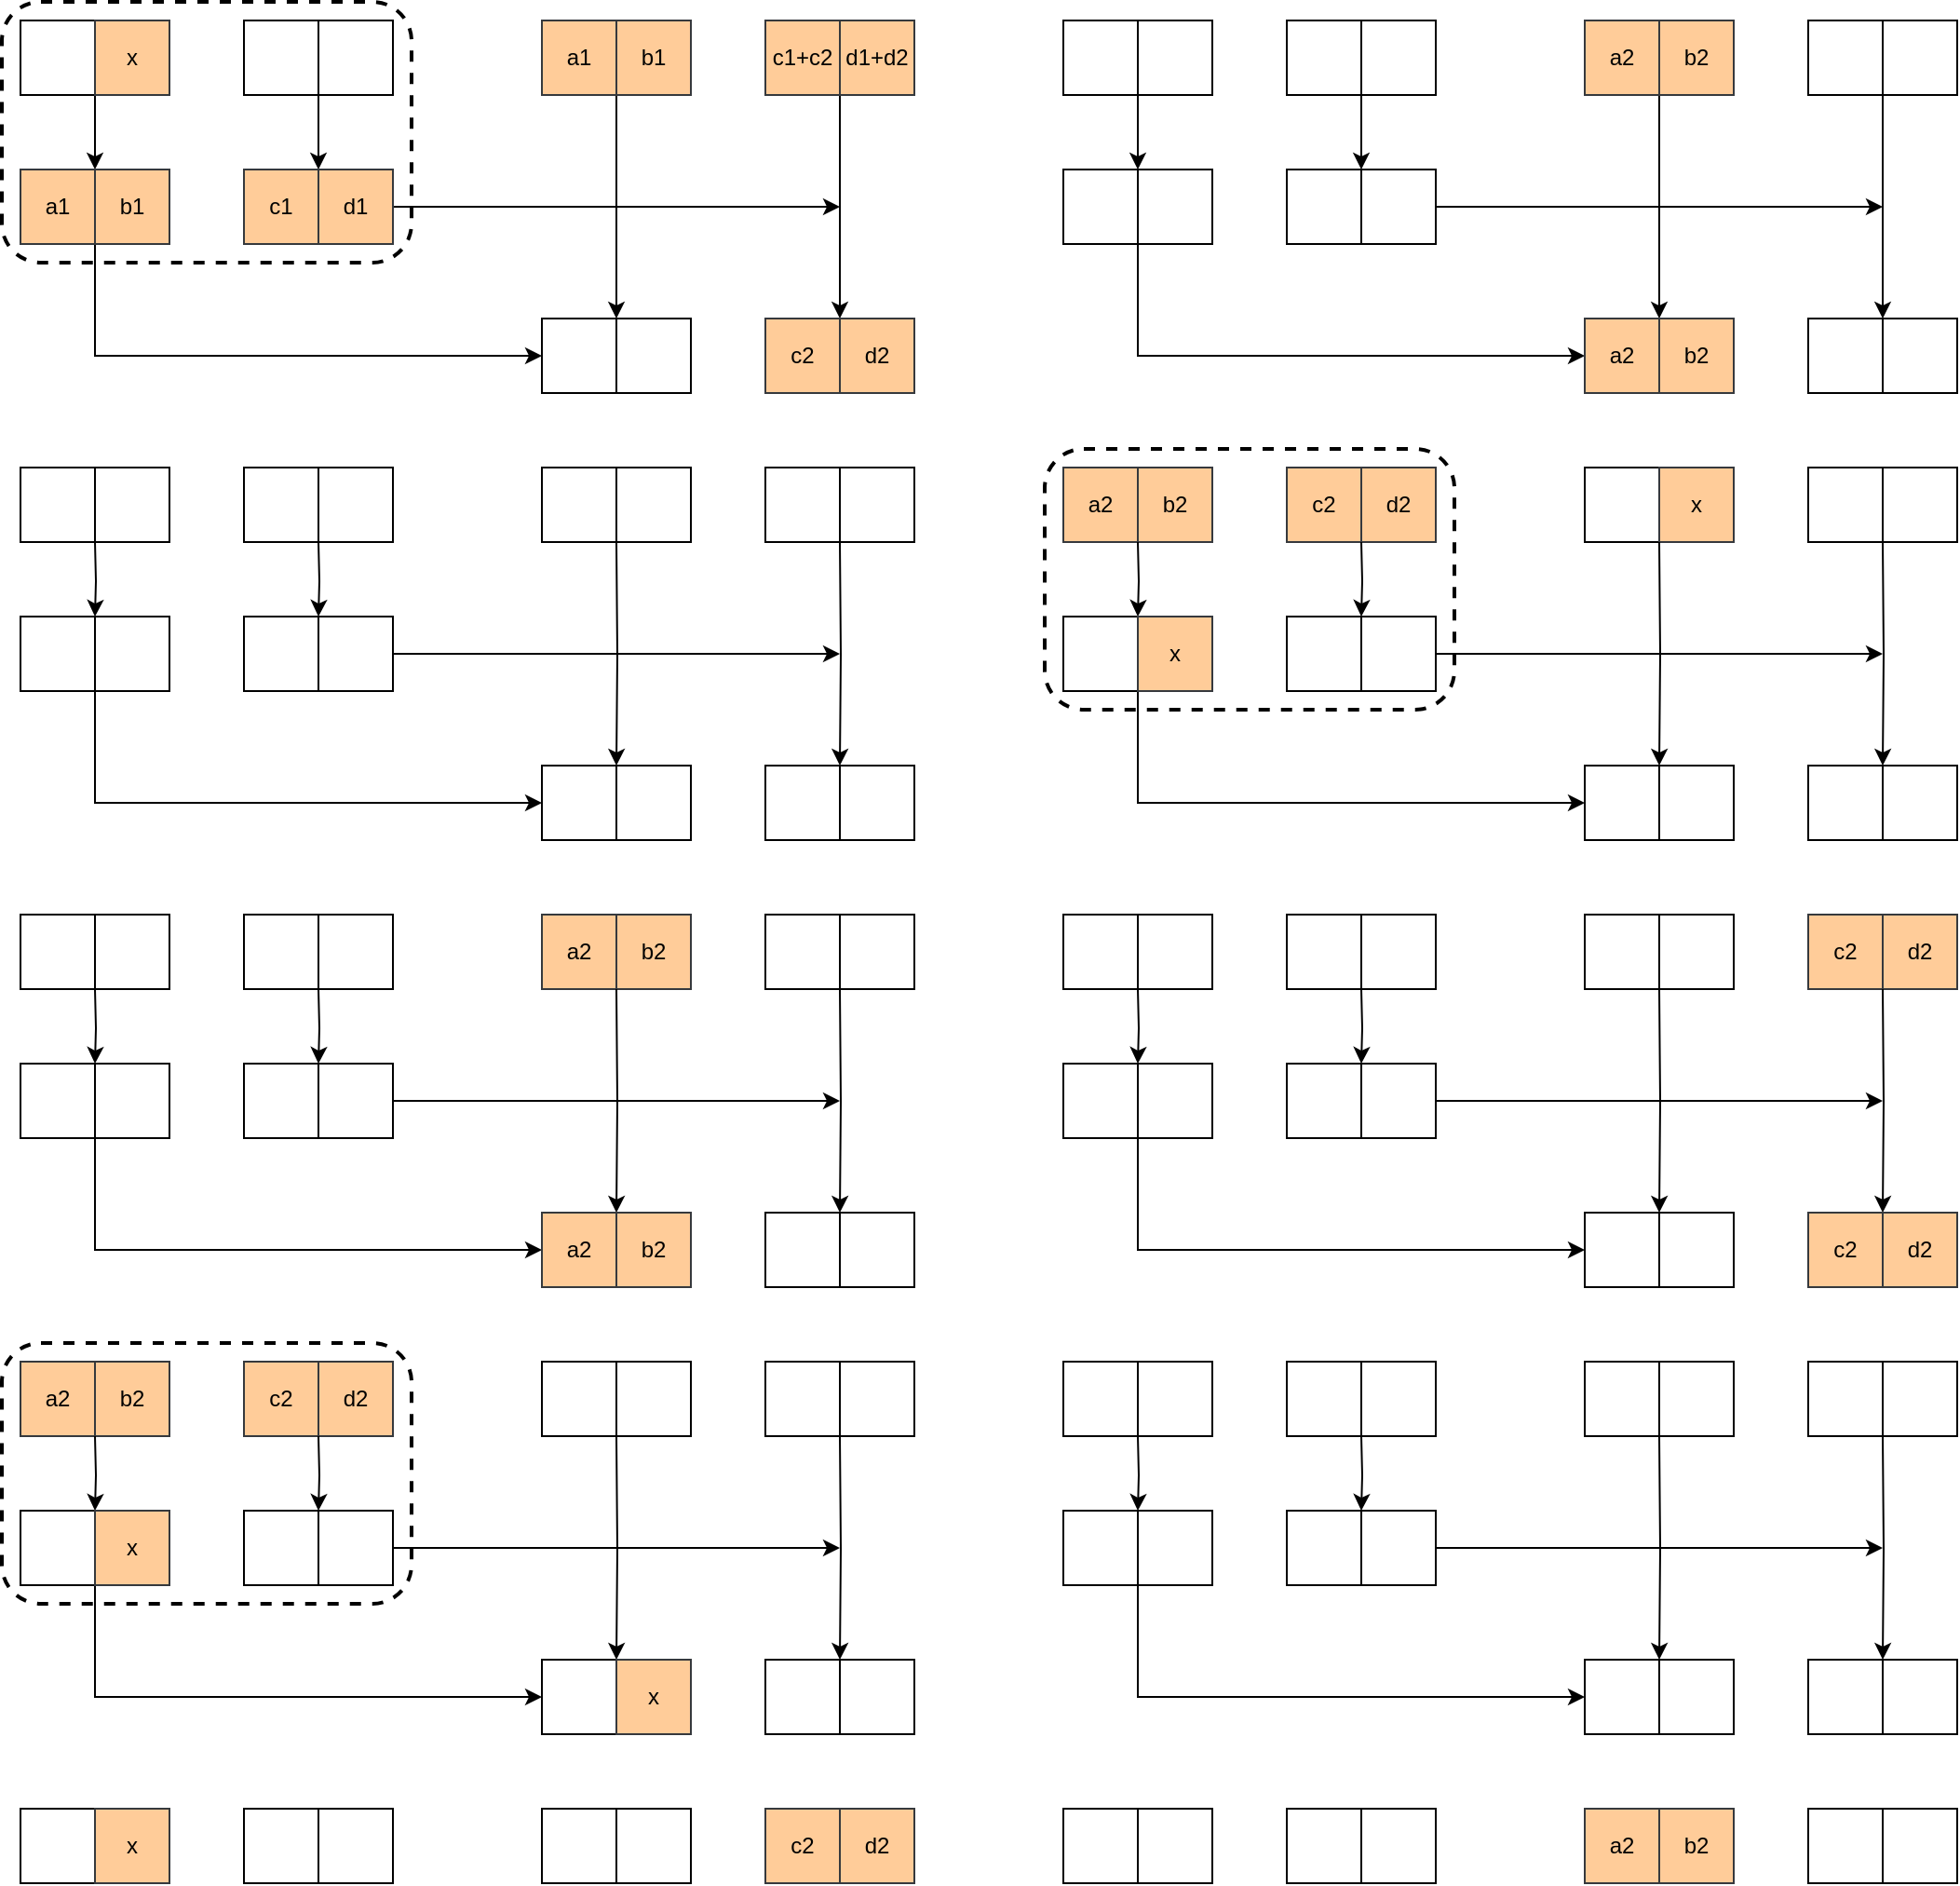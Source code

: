 <mxfile version="24.6.1" type="device">
  <diagram name="第 1 页" id="33T3oQKg2jp4dK40noAK">
    <mxGraphModel dx="1434" dy="836" grid="1" gridSize="10" guides="1" tooltips="1" connect="1" arrows="1" fold="1" page="1" pageScale="1" pageWidth="1169" pageHeight="1654" math="0" shadow="0">
      <root>
        <mxCell id="0" />
        <mxCell id="1" parent="0" />
        <mxCell id="g6_AhTPun-7F87K8Tb2L-1" value="" style="rounded=1;whiteSpace=wrap;html=1;fillColor=none;dashed=1;strokeWidth=2;" parent="1" vertex="1">
          <mxGeometry x="30" y="30" width="220" height="140" as="geometry" />
        </mxCell>
        <mxCell id="MjjTUTkJ0xS1mPN5Bs5z-238" value="" style="rounded=1;whiteSpace=wrap;html=1;fillColor=none;dashed=1;strokeWidth=2;" parent="1" vertex="1">
          <mxGeometry x="30" y="750" width="220" height="140" as="geometry" />
        </mxCell>
        <mxCell id="MjjTUTkJ0xS1mPN5Bs5z-240" value="" style="rounded=1;whiteSpace=wrap;html=1;fillColor=none;dashed=1;strokeWidth=2;" parent="1" vertex="1">
          <mxGeometry x="590" y="270" width="220" height="140" as="geometry" />
        </mxCell>
        <mxCell id="MjjTUTkJ0xS1mPN5Bs5z-1" value="" style="rounded=0;whiteSpace=wrap;html=1;" parent="1" vertex="1">
          <mxGeometry x="40" y="40" width="40" height="40" as="geometry" />
        </mxCell>
        <mxCell id="MjjTUTkJ0xS1mPN5Bs5z-26" style="edgeStyle=orthogonalEdgeStyle;rounded=0;orthogonalLoop=1;jettySize=auto;html=1;exitX=0;exitY=1;exitDx=0;exitDy=0;entryX=0;entryY=0;entryDx=0;entryDy=0;" parent="1" source="MjjTUTkJ0xS1mPN5Bs5z-2" target="MjjTUTkJ0xS1mPN5Bs5z-19" edge="1">
          <mxGeometry relative="1" as="geometry" />
        </mxCell>
        <mxCell id="MjjTUTkJ0xS1mPN5Bs5z-2" value="x" style="rounded=0;whiteSpace=wrap;html=1;fillColor=#ffcc99;strokeColor=#36393d;" parent="1" vertex="1">
          <mxGeometry x="80" y="40" width="40" height="40" as="geometry" />
        </mxCell>
        <mxCell id="MjjTUTkJ0xS1mPN5Bs5z-3" value="" style="rounded=0;whiteSpace=wrap;html=1;" parent="1" vertex="1">
          <mxGeometry x="160" y="40" width="40" height="40" as="geometry" />
        </mxCell>
        <mxCell id="MjjTUTkJ0xS1mPN5Bs5z-27" style="edgeStyle=orthogonalEdgeStyle;rounded=0;orthogonalLoop=1;jettySize=auto;html=1;exitX=0;exitY=1;exitDx=0;exitDy=0;entryX=0;entryY=0;entryDx=0;entryDy=0;" parent="1" source="MjjTUTkJ0xS1mPN5Bs5z-4" target="MjjTUTkJ0xS1mPN5Bs5z-21" edge="1">
          <mxGeometry relative="1" as="geometry" />
        </mxCell>
        <mxCell id="MjjTUTkJ0xS1mPN5Bs5z-4" value="" style="rounded=0;whiteSpace=wrap;html=1;" parent="1" vertex="1">
          <mxGeometry x="200" y="40" width="40" height="40" as="geometry" />
        </mxCell>
        <mxCell id="MjjTUTkJ0xS1mPN5Bs5z-34" style="edgeStyle=orthogonalEdgeStyle;rounded=0;orthogonalLoop=1;jettySize=auto;html=1;exitX=1;exitY=1;exitDx=0;exitDy=0;entryX=0;entryY=0;entryDx=0;entryDy=0;" parent="1" source="MjjTUTkJ0xS1mPN5Bs5z-5" target="MjjTUTkJ0xS1mPN5Bs5z-31" edge="1">
          <mxGeometry relative="1" as="geometry" />
        </mxCell>
        <mxCell id="MjjTUTkJ0xS1mPN5Bs5z-5" value="a1" style="rounded=0;whiteSpace=wrap;html=1;fillColor=#ffcc99;strokeColor=#36393d;" parent="1" vertex="1">
          <mxGeometry x="320" y="40" width="40" height="40" as="geometry" />
        </mxCell>
        <mxCell id="MjjTUTkJ0xS1mPN5Bs5z-6" value="b1" style="rounded=0;whiteSpace=wrap;html=1;fillColor=#ffcc99;strokeColor=#36393d;" parent="1" vertex="1">
          <mxGeometry x="360" y="40" width="40" height="40" as="geometry" />
        </mxCell>
        <mxCell id="MjjTUTkJ0xS1mPN5Bs5z-7" value="c1+c2" style="rounded=0;whiteSpace=wrap;html=1;fillColor=#ffcc99;strokeColor=#36393d;" parent="1" vertex="1">
          <mxGeometry x="440" y="40" width="40" height="40" as="geometry" />
        </mxCell>
        <mxCell id="MjjTUTkJ0xS1mPN5Bs5z-37" style="edgeStyle=orthogonalEdgeStyle;rounded=0;orthogonalLoop=1;jettySize=auto;html=1;exitX=0;exitY=1;exitDx=0;exitDy=0;entryX=0;entryY=0;entryDx=0;entryDy=0;" parent="1" source="MjjTUTkJ0xS1mPN5Bs5z-8" target="MjjTUTkJ0xS1mPN5Bs5z-33" edge="1">
          <mxGeometry relative="1" as="geometry" />
        </mxCell>
        <mxCell id="MjjTUTkJ0xS1mPN5Bs5z-8" value="d1+d2" style="rounded=0;whiteSpace=wrap;html=1;fillColor=#ffcc99;strokeColor=#36393d;" parent="1" vertex="1">
          <mxGeometry x="480" y="40" width="40" height="40" as="geometry" />
        </mxCell>
        <mxCell id="MjjTUTkJ0xS1mPN5Bs5z-18" value="a1" style="rounded=0;whiteSpace=wrap;html=1;fillColor=#ffcc99;strokeColor=#36393d;" parent="1" vertex="1">
          <mxGeometry x="40" y="120" width="40" height="40" as="geometry" />
        </mxCell>
        <mxCell id="MjjTUTkJ0xS1mPN5Bs5z-36" style="edgeStyle=orthogonalEdgeStyle;rounded=0;orthogonalLoop=1;jettySize=auto;html=1;exitX=0;exitY=1;exitDx=0;exitDy=0;entryX=0;entryY=0.5;entryDx=0;entryDy=0;" parent="1" source="MjjTUTkJ0xS1mPN5Bs5z-19" target="MjjTUTkJ0xS1mPN5Bs5z-30" edge="1">
          <mxGeometry relative="1" as="geometry" />
        </mxCell>
        <mxCell id="MjjTUTkJ0xS1mPN5Bs5z-19" value="b1" style="rounded=0;whiteSpace=wrap;html=1;fillColor=#ffcc99;strokeColor=#36393d;" parent="1" vertex="1">
          <mxGeometry x="80" y="120" width="40" height="40" as="geometry" />
        </mxCell>
        <mxCell id="MjjTUTkJ0xS1mPN5Bs5z-20" value="c1" style="rounded=0;whiteSpace=wrap;html=1;fillColor=#ffcc99;strokeColor=#36393d;" parent="1" vertex="1">
          <mxGeometry x="160" y="120" width="40" height="40" as="geometry" />
        </mxCell>
        <mxCell id="MjjTUTkJ0xS1mPN5Bs5z-38" style="edgeStyle=orthogonalEdgeStyle;rounded=0;orthogonalLoop=1;jettySize=auto;html=1;" parent="1" source="MjjTUTkJ0xS1mPN5Bs5z-21" edge="1">
          <mxGeometry relative="1" as="geometry">
            <mxPoint x="480" y="140" as="targetPoint" />
          </mxGeometry>
        </mxCell>
        <mxCell id="MjjTUTkJ0xS1mPN5Bs5z-21" value="d1" style="rounded=0;whiteSpace=wrap;html=1;fillColor=#ffcc99;strokeColor=#36393d;" parent="1" vertex="1">
          <mxGeometry x="200" y="120" width="40" height="40" as="geometry" />
        </mxCell>
        <mxCell id="MjjTUTkJ0xS1mPN5Bs5z-30" value="" style="rounded=0;whiteSpace=wrap;html=1;" parent="1" vertex="1">
          <mxGeometry x="320" y="200" width="40" height="40" as="geometry" />
        </mxCell>
        <mxCell id="MjjTUTkJ0xS1mPN5Bs5z-31" value="" style="rounded=0;whiteSpace=wrap;html=1;" parent="1" vertex="1">
          <mxGeometry x="360" y="200" width="40" height="40" as="geometry" />
        </mxCell>
        <mxCell id="MjjTUTkJ0xS1mPN5Bs5z-32" value="c2" style="rounded=0;whiteSpace=wrap;html=1;fillColor=#ffcc99;strokeColor=#36393d;" parent="1" vertex="1">
          <mxGeometry x="440" y="200" width="40" height="40" as="geometry" />
        </mxCell>
        <mxCell id="MjjTUTkJ0xS1mPN5Bs5z-33" value="d2" style="rounded=0;whiteSpace=wrap;html=1;fillColor=#ffcc99;strokeColor=#36393d;" parent="1" vertex="1">
          <mxGeometry x="480" y="200" width="40" height="40" as="geometry" />
        </mxCell>
        <mxCell id="MjjTUTkJ0xS1mPN5Bs5z-39" value="" style="rounded=0;whiteSpace=wrap;html=1;" parent="1" vertex="1">
          <mxGeometry x="600" y="40" width="40" height="40" as="geometry" />
        </mxCell>
        <mxCell id="MjjTUTkJ0xS1mPN5Bs5z-40" style="edgeStyle=orthogonalEdgeStyle;rounded=0;orthogonalLoop=1;jettySize=auto;html=1;exitX=0;exitY=1;exitDx=0;exitDy=0;entryX=0;entryY=0;entryDx=0;entryDy=0;" parent="1" source="MjjTUTkJ0xS1mPN5Bs5z-41" target="MjjTUTkJ0xS1mPN5Bs5z-53" edge="1">
          <mxGeometry relative="1" as="geometry" />
        </mxCell>
        <mxCell id="MjjTUTkJ0xS1mPN5Bs5z-41" value="" style="rounded=0;whiteSpace=wrap;html=1;" parent="1" vertex="1">
          <mxGeometry x="640" y="40" width="40" height="40" as="geometry" />
        </mxCell>
        <mxCell id="MjjTUTkJ0xS1mPN5Bs5z-42" value="" style="rounded=0;whiteSpace=wrap;html=1;" parent="1" vertex="1">
          <mxGeometry x="720" y="40" width="40" height="40" as="geometry" />
        </mxCell>
        <mxCell id="MjjTUTkJ0xS1mPN5Bs5z-43" style="edgeStyle=orthogonalEdgeStyle;rounded=0;orthogonalLoop=1;jettySize=auto;html=1;exitX=0;exitY=1;exitDx=0;exitDy=0;entryX=0;entryY=0;entryDx=0;entryDy=0;" parent="1" source="MjjTUTkJ0xS1mPN5Bs5z-44" target="MjjTUTkJ0xS1mPN5Bs5z-56" edge="1">
          <mxGeometry relative="1" as="geometry" />
        </mxCell>
        <mxCell id="MjjTUTkJ0xS1mPN5Bs5z-44" value="" style="rounded=0;whiteSpace=wrap;html=1;" parent="1" vertex="1">
          <mxGeometry x="760" y="40" width="40" height="40" as="geometry" />
        </mxCell>
        <mxCell id="MjjTUTkJ0xS1mPN5Bs5z-45" style="edgeStyle=orthogonalEdgeStyle;rounded=0;orthogonalLoop=1;jettySize=auto;html=1;exitX=1;exitY=1;exitDx=0;exitDy=0;entryX=0;entryY=0;entryDx=0;entryDy=0;" parent="1" source="MjjTUTkJ0xS1mPN5Bs5z-46" target="MjjTUTkJ0xS1mPN5Bs5z-58" edge="1">
          <mxGeometry relative="1" as="geometry" />
        </mxCell>
        <mxCell id="MjjTUTkJ0xS1mPN5Bs5z-46" value="a2" style="rounded=0;whiteSpace=wrap;html=1;fillColor=#ffcc99;strokeColor=#36393d;" parent="1" vertex="1">
          <mxGeometry x="880" y="40" width="40" height="40" as="geometry" />
        </mxCell>
        <mxCell id="MjjTUTkJ0xS1mPN5Bs5z-47" value="b2" style="rounded=0;whiteSpace=wrap;html=1;fillColor=#ffcc99;strokeColor=#36393d;" parent="1" vertex="1">
          <mxGeometry x="920" y="40" width="40" height="40" as="geometry" />
        </mxCell>
        <mxCell id="MjjTUTkJ0xS1mPN5Bs5z-48" value="" style="rounded=0;whiteSpace=wrap;html=1;" parent="1" vertex="1">
          <mxGeometry x="1000" y="40" width="40" height="40" as="geometry" />
        </mxCell>
        <mxCell id="MjjTUTkJ0xS1mPN5Bs5z-49" style="edgeStyle=orthogonalEdgeStyle;rounded=0;orthogonalLoop=1;jettySize=auto;html=1;exitX=0;exitY=1;exitDx=0;exitDy=0;entryX=0;entryY=0;entryDx=0;entryDy=0;" parent="1" source="MjjTUTkJ0xS1mPN5Bs5z-50" target="MjjTUTkJ0xS1mPN5Bs5z-60" edge="1">
          <mxGeometry relative="1" as="geometry" />
        </mxCell>
        <mxCell id="MjjTUTkJ0xS1mPN5Bs5z-50" value="" style="rounded=0;whiteSpace=wrap;html=1;" parent="1" vertex="1">
          <mxGeometry x="1040" y="40" width="40" height="40" as="geometry" />
        </mxCell>
        <mxCell id="MjjTUTkJ0xS1mPN5Bs5z-51" value="" style="rounded=0;whiteSpace=wrap;html=1;" parent="1" vertex="1">
          <mxGeometry x="600" y="120" width="40" height="40" as="geometry" />
        </mxCell>
        <mxCell id="MjjTUTkJ0xS1mPN5Bs5z-52" style="edgeStyle=orthogonalEdgeStyle;rounded=0;orthogonalLoop=1;jettySize=auto;html=1;exitX=0;exitY=1;exitDx=0;exitDy=0;entryX=0;entryY=0.5;entryDx=0;entryDy=0;" parent="1" source="MjjTUTkJ0xS1mPN5Bs5z-53" target="MjjTUTkJ0xS1mPN5Bs5z-57" edge="1">
          <mxGeometry relative="1" as="geometry" />
        </mxCell>
        <mxCell id="MjjTUTkJ0xS1mPN5Bs5z-53" value="" style="rounded=0;whiteSpace=wrap;html=1;" parent="1" vertex="1">
          <mxGeometry x="640" y="120" width="40" height="40" as="geometry" />
        </mxCell>
        <mxCell id="MjjTUTkJ0xS1mPN5Bs5z-54" value="" style="rounded=0;whiteSpace=wrap;html=1;" parent="1" vertex="1">
          <mxGeometry x="720" y="120" width="40" height="40" as="geometry" />
        </mxCell>
        <mxCell id="MjjTUTkJ0xS1mPN5Bs5z-55" style="edgeStyle=orthogonalEdgeStyle;rounded=0;orthogonalLoop=1;jettySize=auto;html=1;" parent="1" source="MjjTUTkJ0xS1mPN5Bs5z-56" edge="1">
          <mxGeometry relative="1" as="geometry">
            <mxPoint x="1040" y="140" as="targetPoint" />
          </mxGeometry>
        </mxCell>
        <mxCell id="MjjTUTkJ0xS1mPN5Bs5z-56" value="" style="rounded=0;whiteSpace=wrap;html=1;" parent="1" vertex="1">
          <mxGeometry x="760" y="120" width="40" height="40" as="geometry" />
        </mxCell>
        <mxCell id="MjjTUTkJ0xS1mPN5Bs5z-57" value="a2" style="rounded=0;whiteSpace=wrap;html=1;fillColor=#ffcc99;strokeColor=#36393d;" parent="1" vertex="1">
          <mxGeometry x="880" y="200" width="40" height="40" as="geometry" />
        </mxCell>
        <mxCell id="MjjTUTkJ0xS1mPN5Bs5z-58" value="b2" style="rounded=0;whiteSpace=wrap;html=1;fillColor=#ffcc99;strokeColor=#36393d;" parent="1" vertex="1">
          <mxGeometry x="920" y="200" width="40" height="40" as="geometry" />
        </mxCell>
        <mxCell id="MjjTUTkJ0xS1mPN5Bs5z-59" value="" style="rounded=0;whiteSpace=wrap;html=1;" parent="1" vertex="1">
          <mxGeometry x="1000" y="200" width="40" height="40" as="geometry" />
        </mxCell>
        <mxCell id="MjjTUTkJ0xS1mPN5Bs5z-60" value="" style="rounded=0;whiteSpace=wrap;html=1;" parent="1" vertex="1">
          <mxGeometry x="1040" y="200" width="40" height="40" as="geometry" />
        </mxCell>
        <mxCell id="MjjTUTkJ0xS1mPN5Bs5z-61" value="" style="rounded=0;whiteSpace=wrap;html=1;" parent="1" vertex="1">
          <mxGeometry x="40" y="280" width="40" height="40" as="geometry" />
        </mxCell>
        <mxCell id="MjjTUTkJ0xS1mPN5Bs5z-62" value="" style="rounded=0;whiteSpace=wrap;html=1;" parent="1" vertex="1">
          <mxGeometry x="80" y="280" width="40" height="40" as="geometry" />
        </mxCell>
        <mxCell id="MjjTUTkJ0xS1mPN5Bs5z-63" value="" style="rounded=0;whiteSpace=wrap;html=1;" parent="1" vertex="1">
          <mxGeometry x="160" y="280" width="40" height="40" as="geometry" />
        </mxCell>
        <mxCell id="MjjTUTkJ0xS1mPN5Bs5z-64" value="" style="rounded=0;whiteSpace=wrap;html=1;" parent="1" vertex="1">
          <mxGeometry x="200" y="280" width="40" height="40" as="geometry" />
        </mxCell>
        <mxCell id="MjjTUTkJ0xS1mPN5Bs5z-65" value="" style="rounded=0;whiteSpace=wrap;html=1;" parent="1" vertex="1">
          <mxGeometry x="320" y="280" width="40" height="40" as="geometry" />
        </mxCell>
        <mxCell id="MjjTUTkJ0xS1mPN5Bs5z-66" value="" style="rounded=0;whiteSpace=wrap;html=1;" parent="1" vertex="1">
          <mxGeometry x="360" y="280" width="40" height="40" as="geometry" />
        </mxCell>
        <mxCell id="MjjTUTkJ0xS1mPN5Bs5z-67" value="" style="rounded=0;whiteSpace=wrap;html=1;" parent="1" vertex="1">
          <mxGeometry x="440" y="280" width="40" height="40" as="geometry" />
        </mxCell>
        <mxCell id="MjjTUTkJ0xS1mPN5Bs5z-68" value="" style="rounded=0;whiteSpace=wrap;html=1;" parent="1" vertex="1">
          <mxGeometry x="480" y="280" width="40" height="40" as="geometry" />
        </mxCell>
        <mxCell id="MjjTUTkJ0xS1mPN5Bs5z-69" value="a2" style="rounded=0;whiteSpace=wrap;html=1;fillColor=#ffcc99;strokeColor=#36393d;" parent="1" vertex="1">
          <mxGeometry x="600" y="280" width="40" height="40" as="geometry" />
        </mxCell>
        <mxCell id="MjjTUTkJ0xS1mPN5Bs5z-70" value="b2" style="rounded=0;whiteSpace=wrap;html=1;fillColor=#ffcc99;strokeColor=#36393d;" parent="1" vertex="1">
          <mxGeometry x="640" y="280" width="40" height="40" as="geometry" />
        </mxCell>
        <mxCell id="MjjTUTkJ0xS1mPN5Bs5z-71" value="c2" style="rounded=0;whiteSpace=wrap;html=1;fillColor=#ffcc99;strokeColor=#36393d;" parent="1" vertex="1">
          <mxGeometry x="720" y="280" width="40" height="40" as="geometry" />
        </mxCell>
        <mxCell id="MjjTUTkJ0xS1mPN5Bs5z-72" value="d2" style="rounded=0;whiteSpace=wrap;html=1;fillColor=#ffcc99;strokeColor=#36393d;" parent="1" vertex="1">
          <mxGeometry x="760" y="280" width="40" height="40" as="geometry" />
        </mxCell>
        <mxCell id="MjjTUTkJ0xS1mPN5Bs5z-73" value="" style="rounded=0;whiteSpace=wrap;html=1;" parent="1" vertex="1">
          <mxGeometry x="880" y="280" width="40" height="40" as="geometry" />
        </mxCell>
        <mxCell id="MjjTUTkJ0xS1mPN5Bs5z-74" value="x" style="rounded=0;whiteSpace=wrap;html=1;fillColor=#ffcc99;strokeColor=#36393d;" parent="1" vertex="1">
          <mxGeometry x="920" y="280" width="40" height="40" as="geometry" />
        </mxCell>
        <mxCell id="MjjTUTkJ0xS1mPN5Bs5z-75" value="" style="rounded=0;whiteSpace=wrap;html=1;" parent="1" vertex="1">
          <mxGeometry x="1000" y="280" width="40" height="40" as="geometry" />
        </mxCell>
        <mxCell id="MjjTUTkJ0xS1mPN5Bs5z-76" value="" style="rounded=0;whiteSpace=wrap;html=1;" parent="1" vertex="1">
          <mxGeometry x="1040" y="280" width="40" height="40" as="geometry" />
        </mxCell>
        <mxCell id="MjjTUTkJ0xS1mPN5Bs5z-78" style="edgeStyle=orthogonalEdgeStyle;rounded=0;orthogonalLoop=1;jettySize=auto;html=1;exitX=0;exitY=1;exitDx=0;exitDy=0;entryX=0;entryY=0;entryDx=0;entryDy=0;" parent="1" target="MjjTUTkJ0xS1mPN5Bs5z-84" edge="1">
          <mxGeometry relative="1" as="geometry">
            <mxPoint x="80" y="320" as="sourcePoint" />
          </mxGeometry>
        </mxCell>
        <mxCell id="MjjTUTkJ0xS1mPN5Bs5z-79" style="edgeStyle=orthogonalEdgeStyle;rounded=0;orthogonalLoop=1;jettySize=auto;html=1;exitX=0;exitY=1;exitDx=0;exitDy=0;entryX=0;entryY=0;entryDx=0;entryDy=0;" parent="1" target="MjjTUTkJ0xS1mPN5Bs5z-87" edge="1">
          <mxGeometry relative="1" as="geometry">
            <mxPoint x="200" y="320" as="sourcePoint" />
          </mxGeometry>
        </mxCell>
        <mxCell id="MjjTUTkJ0xS1mPN5Bs5z-80" style="edgeStyle=orthogonalEdgeStyle;rounded=0;orthogonalLoop=1;jettySize=auto;html=1;exitX=1;exitY=1;exitDx=0;exitDy=0;entryX=0;entryY=0;entryDx=0;entryDy=0;" parent="1" target="MjjTUTkJ0xS1mPN5Bs5z-89" edge="1">
          <mxGeometry relative="1" as="geometry">
            <mxPoint x="360" y="320" as="sourcePoint" />
          </mxGeometry>
        </mxCell>
        <mxCell id="MjjTUTkJ0xS1mPN5Bs5z-81" style="edgeStyle=orthogonalEdgeStyle;rounded=0;orthogonalLoop=1;jettySize=auto;html=1;exitX=0;exitY=1;exitDx=0;exitDy=0;entryX=0;entryY=0;entryDx=0;entryDy=0;" parent="1" target="MjjTUTkJ0xS1mPN5Bs5z-91" edge="1">
          <mxGeometry relative="1" as="geometry">
            <mxPoint x="480" y="320" as="sourcePoint" />
          </mxGeometry>
        </mxCell>
        <mxCell id="MjjTUTkJ0xS1mPN5Bs5z-82" value="" style="rounded=0;whiteSpace=wrap;html=1;" parent="1" vertex="1">
          <mxGeometry x="40" y="360" width="40" height="40" as="geometry" />
        </mxCell>
        <mxCell id="MjjTUTkJ0xS1mPN5Bs5z-83" style="edgeStyle=orthogonalEdgeStyle;rounded=0;orthogonalLoop=1;jettySize=auto;html=1;exitX=0;exitY=1;exitDx=0;exitDy=0;entryX=0;entryY=0.5;entryDx=0;entryDy=0;" parent="1" source="MjjTUTkJ0xS1mPN5Bs5z-84" target="MjjTUTkJ0xS1mPN5Bs5z-88" edge="1">
          <mxGeometry relative="1" as="geometry" />
        </mxCell>
        <mxCell id="MjjTUTkJ0xS1mPN5Bs5z-84" value="" style="rounded=0;whiteSpace=wrap;html=1;" parent="1" vertex="1">
          <mxGeometry x="80" y="360" width="40" height="40" as="geometry" />
        </mxCell>
        <mxCell id="MjjTUTkJ0xS1mPN5Bs5z-85" value="" style="rounded=0;whiteSpace=wrap;html=1;" parent="1" vertex="1">
          <mxGeometry x="160" y="360" width="40" height="40" as="geometry" />
        </mxCell>
        <mxCell id="MjjTUTkJ0xS1mPN5Bs5z-86" style="edgeStyle=orthogonalEdgeStyle;rounded=0;orthogonalLoop=1;jettySize=auto;html=1;" parent="1" source="MjjTUTkJ0xS1mPN5Bs5z-87" edge="1">
          <mxGeometry relative="1" as="geometry">
            <mxPoint x="480" y="380" as="targetPoint" />
          </mxGeometry>
        </mxCell>
        <mxCell id="MjjTUTkJ0xS1mPN5Bs5z-87" value="" style="rounded=0;whiteSpace=wrap;html=1;" parent="1" vertex="1">
          <mxGeometry x="200" y="360" width="40" height="40" as="geometry" />
        </mxCell>
        <mxCell id="MjjTUTkJ0xS1mPN5Bs5z-88" value="" style="rounded=0;whiteSpace=wrap;html=1;" parent="1" vertex="1">
          <mxGeometry x="320" y="440" width="40" height="40" as="geometry" />
        </mxCell>
        <mxCell id="MjjTUTkJ0xS1mPN5Bs5z-89" value="" style="rounded=0;whiteSpace=wrap;html=1;" parent="1" vertex="1">
          <mxGeometry x="360" y="440" width="40" height="40" as="geometry" />
        </mxCell>
        <mxCell id="MjjTUTkJ0xS1mPN5Bs5z-90" value="" style="rounded=0;whiteSpace=wrap;html=1;" parent="1" vertex="1">
          <mxGeometry x="440" y="440" width="40" height="40" as="geometry" />
        </mxCell>
        <mxCell id="MjjTUTkJ0xS1mPN5Bs5z-91" value="" style="rounded=0;whiteSpace=wrap;html=1;" parent="1" vertex="1">
          <mxGeometry x="480" y="440" width="40" height="40" as="geometry" />
        </mxCell>
        <mxCell id="MjjTUTkJ0xS1mPN5Bs5z-92" style="edgeStyle=orthogonalEdgeStyle;rounded=0;orthogonalLoop=1;jettySize=auto;html=1;exitX=0;exitY=1;exitDx=0;exitDy=0;entryX=0;entryY=0;entryDx=0;entryDy=0;" parent="1" target="MjjTUTkJ0xS1mPN5Bs5z-98" edge="1">
          <mxGeometry relative="1" as="geometry">
            <mxPoint x="640" y="320" as="sourcePoint" />
          </mxGeometry>
        </mxCell>
        <mxCell id="MjjTUTkJ0xS1mPN5Bs5z-93" style="edgeStyle=orthogonalEdgeStyle;rounded=0;orthogonalLoop=1;jettySize=auto;html=1;exitX=0;exitY=1;exitDx=0;exitDy=0;entryX=0;entryY=0;entryDx=0;entryDy=0;" parent="1" target="MjjTUTkJ0xS1mPN5Bs5z-101" edge="1">
          <mxGeometry relative="1" as="geometry">
            <mxPoint x="760" y="320" as="sourcePoint" />
          </mxGeometry>
        </mxCell>
        <mxCell id="MjjTUTkJ0xS1mPN5Bs5z-94" style="edgeStyle=orthogonalEdgeStyle;rounded=0;orthogonalLoop=1;jettySize=auto;html=1;exitX=1;exitY=1;exitDx=0;exitDy=0;entryX=0;entryY=0;entryDx=0;entryDy=0;" parent="1" target="MjjTUTkJ0xS1mPN5Bs5z-103" edge="1">
          <mxGeometry relative="1" as="geometry">
            <mxPoint x="920" y="320" as="sourcePoint" />
          </mxGeometry>
        </mxCell>
        <mxCell id="MjjTUTkJ0xS1mPN5Bs5z-95" style="edgeStyle=orthogonalEdgeStyle;rounded=0;orthogonalLoop=1;jettySize=auto;html=1;exitX=0;exitY=1;exitDx=0;exitDy=0;entryX=0;entryY=0;entryDx=0;entryDy=0;" parent="1" target="MjjTUTkJ0xS1mPN5Bs5z-105" edge="1">
          <mxGeometry relative="1" as="geometry">
            <mxPoint x="1040" y="320" as="sourcePoint" />
          </mxGeometry>
        </mxCell>
        <mxCell id="MjjTUTkJ0xS1mPN5Bs5z-96" value="" style="rounded=0;whiteSpace=wrap;html=1;" parent="1" vertex="1">
          <mxGeometry x="600" y="360" width="40" height="40" as="geometry" />
        </mxCell>
        <mxCell id="MjjTUTkJ0xS1mPN5Bs5z-97" style="edgeStyle=orthogonalEdgeStyle;rounded=0;orthogonalLoop=1;jettySize=auto;html=1;exitX=0;exitY=1;exitDx=0;exitDy=0;entryX=0;entryY=0.5;entryDx=0;entryDy=0;" parent="1" source="MjjTUTkJ0xS1mPN5Bs5z-98" target="MjjTUTkJ0xS1mPN5Bs5z-102" edge="1">
          <mxGeometry relative="1" as="geometry" />
        </mxCell>
        <mxCell id="MjjTUTkJ0xS1mPN5Bs5z-98" value="x" style="rounded=0;whiteSpace=wrap;html=1;fillColor=#ffcc99;strokeColor=#36393d;" parent="1" vertex="1">
          <mxGeometry x="640" y="360" width="40" height="40" as="geometry" />
        </mxCell>
        <mxCell id="MjjTUTkJ0xS1mPN5Bs5z-99" value="" style="rounded=0;whiteSpace=wrap;html=1;" parent="1" vertex="1">
          <mxGeometry x="720" y="360" width="40" height="40" as="geometry" />
        </mxCell>
        <mxCell id="MjjTUTkJ0xS1mPN5Bs5z-100" style="edgeStyle=orthogonalEdgeStyle;rounded=0;orthogonalLoop=1;jettySize=auto;html=1;" parent="1" source="MjjTUTkJ0xS1mPN5Bs5z-101" edge="1">
          <mxGeometry relative="1" as="geometry">
            <mxPoint x="1040" y="380" as="targetPoint" />
          </mxGeometry>
        </mxCell>
        <mxCell id="MjjTUTkJ0xS1mPN5Bs5z-101" value="" style="rounded=0;whiteSpace=wrap;html=1;" parent="1" vertex="1">
          <mxGeometry x="760" y="360" width="40" height="40" as="geometry" />
        </mxCell>
        <mxCell id="MjjTUTkJ0xS1mPN5Bs5z-102" value="" style="rounded=0;whiteSpace=wrap;html=1;" parent="1" vertex="1">
          <mxGeometry x="880" y="440" width="40" height="40" as="geometry" />
        </mxCell>
        <mxCell id="MjjTUTkJ0xS1mPN5Bs5z-103" value="" style="rounded=0;whiteSpace=wrap;html=1;" parent="1" vertex="1">
          <mxGeometry x="920" y="440" width="40" height="40" as="geometry" />
        </mxCell>
        <mxCell id="MjjTUTkJ0xS1mPN5Bs5z-104" value="" style="rounded=0;whiteSpace=wrap;html=1;" parent="1" vertex="1">
          <mxGeometry x="1000" y="440" width="40" height="40" as="geometry" />
        </mxCell>
        <mxCell id="MjjTUTkJ0xS1mPN5Bs5z-105" value="" style="rounded=0;whiteSpace=wrap;html=1;" parent="1" vertex="1">
          <mxGeometry x="1040" y="440" width="40" height="40" as="geometry" />
        </mxCell>
        <mxCell id="MjjTUTkJ0xS1mPN5Bs5z-106" value="" style="rounded=0;whiteSpace=wrap;html=1;" parent="1" vertex="1">
          <mxGeometry x="40" y="520" width="40" height="40" as="geometry" />
        </mxCell>
        <mxCell id="MjjTUTkJ0xS1mPN5Bs5z-107" value="" style="rounded=0;whiteSpace=wrap;html=1;" parent="1" vertex="1">
          <mxGeometry x="80" y="520" width="40" height="40" as="geometry" />
        </mxCell>
        <mxCell id="MjjTUTkJ0xS1mPN5Bs5z-108" value="" style="rounded=0;whiteSpace=wrap;html=1;" parent="1" vertex="1">
          <mxGeometry x="160" y="520" width="40" height="40" as="geometry" />
        </mxCell>
        <mxCell id="MjjTUTkJ0xS1mPN5Bs5z-109" value="" style="rounded=0;whiteSpace=wrap;html=1;" parent="1" vertex="1">
          <mxGeometry x="200" y="520" width="40" height="40" as="geometry" />
        </mxCell>
        <mxCell id="MjjTUTkJ0xS1mPN5Bs5z-110" value="a2" style="rounded=0;whiteSpace=wrap;html=1;fillColor=#ffcc99;strokeColor=#36393d;" parent="1" vertex="1">
          <mxGeometry x="320" y="520" width="40" height="40" as="geometry" />
        </mxCell>
        <mxCell id="MjjTUTkJ0xS1mPN5Bs5z-111" value="b2" style="rounded=0;whiteSpace=wrap;html=1;fillColor=#ffcc99;strokeColor=#36393d;" parent="1" vertex="1">
          <mxGeometry x="360" y="520" width="40" height="40" as="geometry" />
        </mxCell>
        <mxCell id="MjjTUTkJ0xS1mPN5Bs5z-112" value="" style="rounded=0;whiteSpace=wrap;html=1;" parent="1" vertex="1">
          <mxGeometry x="440" y="520" width="40" height="40" as="geometry" />
        </mxCell>
        <mxCell id="MjjTUTkJ0xS1mPN5Bs5z-113" value="" style="rounded=0;whiteSpace=wrap;html=1;" parent="1" vertex="1">
          <mxGeometry x="480" y="520" width="40" height="40" as="geometry" />
        </mxCell>
        <mxCell id="MjjTUTkJ0xS1mPN5Bs5z-114" value="" style="rounded=0;whiteSpace=wrap;html=1;" parent="1" vertex="1">
          <mxGeometry x="600" y="520" width="40" height="40" as="geometry" />
        </mxCell>
        <mxCell id="MjjTUTkJ0xS1mPN5Bs5z-115" value="" style="rounded=0;whiteSpace=wrap;html=1;" parent="1" vertex="1">
          <mxGeometry x="640" y="520" width="40" height="40" as="geometry" />
        </mxCell>
        <mxCell id="MjjTUTkJ0xS1mPN5Bs5z-116" value="" style="rounded=0;whiteSpace=wrap;html=1;" parent="1" vertex="1">
          <mxGeometry x="720" y="520" width="40" height="40" as="geometry" />
        </mxCell>
        <mxCell id="MjjTUTkJ0xS1mPN5Bs5z-117" value="" style="rounded=0;whiteSpace=wrap;html=1;" parent="1" vertex="1">
          <mxGeometry x="760" y="520" width="40" height="40" as="geometry" />
        </mxCell>
        <mxCell id="MjjTUTkJ0xS1mPN5Bs5z-118" value="" style="rounded=0;whiteSpace=wrap;html=1;" parent="1" vertex="1">
          <mxGeometry x="880" y="520" width="40" height="40" as="geometry" />
        </mxCell>
        <mxCell id="MjjTUTkJ0xS1mPN5Bs5z-119" value="" style="rounded=0;whiteSpace=wrap;html=1;" parent="1" vertex="1">
          <mxGeometry x="920" y="520" width="40" height="40" as="geometry" />
        </mxCell>
        <mxCell id="MjjTUTkJ0xS1mPN5Bs5z-120" value="c2" style="rounded=0;whiteSpace=wrap;html=1;fillColor=#ffcc99;strokeColor=#36393d;" parent="1" vertex="1">
          <mxGeometry x="1000" y="520" width="40" height="40" as="geometry" />
        </mxCell>
        <mxCell id="MjjTUTkJ0xS1mPN5Bs5z-121" value="d2" style="rounded=0;whiteSpace=wrap;html=1;fillColor=#ffcc99;strokeColor=#36393d;" parent="1" vertex="1">
          <mxGeometry x="1040" y="520" width="40" height="40" as="geometry" />
        </mxCell>
        <mxCell id="MjjTUTkJ0xS1mPN5Bs5z-150" style="edgeStyle=orthogonalEdgeStyle;rounded=0;orthogonalLoop=1;jettySize=auto;html=1;exitX=0;exitY=1;exitDx=0;exitDy=0;entryX=0;entryY=0;entryDx=0;entryDy=0;" parent="1" target="MjjTUTkJ0xS1mPN5Bs5z-156" edge="1">
          <mxGeometry relative="1" as="geometry">
            <mxPoint x="80" y="560" as="sourcePoint" />
          </mxGeometry>
        </mxCell>
        <mxCell id="MjjTUTkJ0xS1mPN5Bs5z-151" style="edgeStyle=orthogonalEdgeStyle;rounded=0;orthogonalLoop=1;jettySize=auto;html=1;exitX=0;exitY=1;exitDx=0;exitDy=0;entryX=0;entryY=0;entryDx=0;entryDy=0;" parent="1" target="MjjTUTkJ0xS1mPN5Bs5z-159" edge="1">
          <mxGeometry relative="1" as="geometry">
            <mxPoint x="200" y="560" as="sourcePoint" />
          </mxGeometry>
        </mxCell>
        <mxCell id="MjjTUTkJ0xS1mPN5Bs5z-152" style="edgeStyle=orthogonalEdgeStyle;rounded=0;orthogonalLoop=1;jettySize=auto;html=1;exitX=1;exitY=1;exitDx=0;exitDy=0;entryX=0;entryY=0;entryDx=0;entryDy=0;" parent="1" target="MjjTUTkJ0xS1mPN5Bs5z-161" edge="1">
          <mxGeometry relative="1" as="geometry">
            <mxPoint x="360" y="560" as="sourcePoint" />
          </mxGeometry>
        </mxCell>
        <mxCell id="MjjTUTkJ0xS1mPN5Bs5z-153" style="edgeStyle=orthogonalEdgeStyle;rounded=0;orthogonalLoop=1;jettySize=auto;html=1;exitX=0;exitY=1;exitDx=0;exitDy=0;entryX=0;entryY=0;entryDx=0;entryDy=0;" parent="1" target="MjjTUTkJ0xS1mPN5Bs5z-163" edge="1">
          <mxGeometry relative="1" as="geometry">
            <mxPoint x="480" y="560" as="sourcePoint" />
          </mxGeometry>
        </mxCell>
        <mxCell id="MjjTUTkJ0xS1mPN5Bs5z-154" value="" style="rounded=0;whiteSpace=wrap;html=1;" parent="1" vertex="1">
          <mxGeometry x="40" y="600" width="40" height="40" as="geometry" />
        </mxCell>
        <mxCell id="MjjTUTkJ0xS1mPN5Bs5z-155" style="edgeStyle=orthogonalEdgeStyle;rounded=0;orthogonalLoop=1;jettySize=auto;html=1;exitX=0;exitY=1;exitDx=0;exitDy=0;entryX=0;entryY=0.5;entryDx=0;entryDy=0;" parent="1" source="MjjTUTkJ0xS1mPN5Bs5z-156" target="MjjTUTkJ0xS1mPN5Bs5z-160" edge="1">
          <mxGeometry relative="1" as="geometry" />
        </mxCell>
        <mxCell id="MjjTUTkJ0xS1mPN5Bs5z-156" value="" style="rounded=0;whiteSpace=wrap;html=1;" parent="1" vertex="1">
          <mxGeometry x="80" y="600" width="40" height="40" as="geometry" />
        </mxCell>
        <mxCell id="MjjTUTkJ0xS1mPN5Bs5z-157" value="" style="rounded=0;whiteSpace=wrap;html=1;" parent="1" vertex="1">
          <mxGeometry x="160" y="600" width="40" height="40" as="geometry" />
        </mxCell>
        <mxCell id="MjjTUTkJ0xS1mPN5Bs5z-158" style="edgeStyle=orthogonalEdgeStyle;rounded=0;orthogonalLoop=1;jettySize=auto;html=1;" parent="1" source="MjjTUTkJ0xS1mPN5Bs5z-159" edge="1">
          <mxGeometry relative="1" as="geometry">
            <mxPoint x="480" y="620" as="targetPoint" />
          </mxGeometry>
        </mxCell>
        <mxCell id="MjjTUTkJ0xS1mPN5Bs5z-159" value="" style="rounded=0;whiteSpace=wrap;html=1;" parent="1" vertex="1">
          <mxGeometry x="200" y="600" width="40" height="40" as="geometry" />
        </mxCell>
        <mxCell id="MjjTUTkJ0xS1mPN5Bs5z-160" value="a2" style="rounded=0;whiteSpace=wrap;html=1;fillColor=#ffcc99;strokeColor=#36393d;" parent="1" vertex="1">
          <mxGeometry x="320" y="680" width="40" height="40" as="geometry" />
        </mxCell>
        <mxCell id="MjjTUTkJ0xS1mPN5Bs5z-161" value="b2" style="rounded=0;whiteSpace=wrap;html=1;fillColor=#ffcc99;strokeColor=#36393d;" parent="1" vertex="1">
          <mxGeometry x="360" y="680" width="40" height="40" as="geometry" />
        </mxCell>
        <mxCell id="MjjTUTkJ0xS1mPN5Bs5z-162" value="" style="rounded=0;whiteSpace=wrap;html=1;" parent="1" vertex="1">
          <mxGeometry x="440" y="680" width="40" height="40" as="geometry" />
        </mxCell>
        <mxCell id="MjjTUTkJ0xS1mPN5Bs5z-163" value="" style="rounded=0;whiteSpace=wrap;html=1;" parent="1" vertex="1">
          <mxGeometry x="480" y="680" width="40" height="40" as="geometry" />
        </mxCell>
        <mxCell id="MjjTUTkJ0xS1mPN5Bs5z-164" style="edgeStyle=orthogonalEdgeStyle;rounded=0;orthogonalLoop=1;jettySize=auto;html=1;exitX=0;exitY=1;exitDx=0;exitDy=0;entryX=0;entryY=0;entryDx=0;entryDy=0;" parent="1" target="MjjTUTkJ0xS1mPN5Bs5z-170" edge="1">
          <mxGeometry relative="1" as="geometry">
            <mxPoint x="640" y="560" as="sourcePoint" />
          </mxGeometry>
        </mxCell>
        <mxCell id="MjjTUTkJ0xS1mPN5Bs5z-165" style="edgeStyle=orthogonalEdgeStyle;rounded=0;orthogonalLoop=1;jettySize=auto;html=1;exitX=0;exitY=1;exitDx=0;exitDy=0;entryX=0;entryY=0;entryDx=0;entryDy=0;" parent="1" target="MjjTUTkJ0xS1mPN5Bs5z-173" edge="1">
          <mxGeometry relative="1" as="geometry">
            <mxPoint x="760" y="560" as="sourcePoint" />
          </mxGeometry>
        </mxCell>
        <mxCell id="MjjTUTkJ0xS1mPN5Bs5z-166" style="edgeStyle=orthogonalEdgeStyle;rounded=0;orthogonalLoop=1;jettySize=auto;html=1;exitX=1;exitY=1;exitDx=0;exitDy=0;entryX=0;entryY=0;entryDx=0;entryDy=0;" parent="1" target="MjjTUTkJ0xS1mPN5Bs5z-175" edge="1">
          <mxGeometry relative="1" as="geometry">
            <mxPoint x="920" y="560" as="sourcePoint" />
          </mxGeometry>
        </mxCell>
        <mxCell id="MjjTUTkJ0xS1mPN5Bs5z-167" style="edgeStyle=orthogonalEdgeStyle;rounded=0;orthogonalLoop=1;jettySize=auto;html=1;exitX=0;exitY=1;exitDx=0;exitDy=0;entryX=0;entryY=0;entryDx=0;entryDy=0;" parent="1" target="MjjTUTkJ0xS1mPN5Bs5z-177" edge="1">
          <mxGeometry relative="1" as="geometry">
            <mxPoint x="1040" y="560" as="sourcePoint" />
          </mxGeometry>
        </mxCell>
        <mxCell id="MjjTUTkJ0xS1mPN5Bs5z-168" value="" style="rounded=0;whiteSpace=wrap;html=1;" parent="1" vertex="1">
          <mxGeometry x="600" y="600" width="40" height="40" as="geometry" />
        </mxCell>
        <mxCell id="MjjTUTkJ0xS1mPN5Bs5z-169" style="edgeStyle=orthogonalEdgeStyle;rounded=0;orthogonalLoop=1;jettySize=auto;html=1;exitX=0;exitY=1;exitDx=0;exitDy=0;entryX=0;entryY=0.5;entryDx=0;entryDy=0;" parent="1" source="MjjTUTkJ0xS1mPN5Bs5z-170" target="MjjTUTkJ0xS1mPN5Bs5z-174" edge="1">
          <mxGeometry relative="1" as="geometry" />
        </mxCell>
        <mxCell id="MjjTUTkJ0xS1mPN5Bs5z-170" value="" style="rounded=0;whiteSpace=wrap;html=1;" parent="1" vertex="1">
          <mxGeometry x="640" y="600" width="40" height="40" as="geometry" />
        </mxCell>
        <mxCell id="MjjTUTkJ0xS1mPN5Bs5z-171" value="" style="rounded=0;whiteSpace=wrap;html=1;" parent="1" vertex="1">
          <mxGeometry x="720" y="600" width="40" height="40" as="geometry" />
        </mxCell>
        <mxCell id="MjjTUTkJ0xS1mPN5Bs5z-172" style="edgeStyle=orthogonalEdgeStyle;rounded=0;orthogonalLoop=1;jettySize=auto;html=1;" parent="1" source="MjjTUTkJ0xS1mPN5Bs5z-173" edge="1">
          <mxGeometry relative="1" as="geometry">
            <mxPoint x="1040" y="620" as="targetPoint" />
          </mxGeometry>
        </mxCell>
        <mxCell id="MjjTUTkJ0xS1mPN5Bs5z-173" value="" style="rounded=0;whiteSpace=wrap;html=1;" parent="1" vertex="1">
          <mxGeometry x="760" y="600" width="40" height="40" as="geometry" />
        </mxCell>
        <mxCell id="MjjTUTkJ0xS1mPN5Bs5z-174" value="" style="rounded=0;whiteSpace=wrap;html=1;" parent="1" vertex="1">
          <mxGeometry x="880" y="680" width="40" height="40" as="geometry" />
        </mxCell>
        <mxCell id="MjjTUTkJ0xS1mPN5Bs5z-175" value="" style="rounded=0;whiteSpace=wrap;html=1;" parent="1" vertex="1">
          <mxGeometry x="920" y="680" width="40" height="40" as="geometry" />
        </mxCell>
        <mxCell id="MjjTUTkJ0xS1mPN5Bs5z-176" value="c2" style="rounded=0;whiteSpace=wrap;html=1;fillColor=#ffcc99;strokeColor=#36393d;" parent="1" vertex="1">
          <mxGeometry x="1000" y="680" width="40" height="40" as="geometry" />
        </mxCell>
        <mxCell id="MjjTUTkJ0xS1mPN5Bs5z-177" value="d2" style="rounded=0;whiteSpace=wrap;html=1;fillColor=#ffcc99;strokeColor=#36393d;" parent="1" vertex="1">
          <mxGeometry x="1040" y="680" width="40" height="40" as="geometry" />
        </mxCell>
        <mxCell id="MjjTUTkJ0xS1mPN5Bs5z-178" value="a2" style="rounded=0;whiteSpace=wrap;html=1;fillColor=#ffcc99;strokeColor=#36393d;" parent="1" vertex="1">
          <mxGeometry x="40" y="760" width="40" height="40" as="geometry" />
        </mxCell>
        <mxCell id="MjjTUTkJ0xS1mPN5Bs5z-179" value="b2" style="rounded=0;whiteSpace=wrap;html=1;fillColor=#ffcc99;strokeColor=#36393d;" parent="1" vertex="1">
          <mxGeometry x="80" y="760" width="40" height="40" as="geometry" />
        </mxCell>
        <mxCell id="MjjTUTkJ0xS1mPN5Bs5z-180" value="c2" style="rounded=0;whiteSpace=wrap;html=1;fillColor=#ffcc99;strokeColor=#36393d;" parent="1" vertex="1">
          <mxGeometry x="160" y="760" width="40" height="40" as="geometry" />
        </mxCell>
        <mxCell id="MjjTUTkJ0xS1mPN5Bs5z-181" value="d2" style="rounded=0;whiteSpace=wrap;html=1;fillColor=#ffcc99;strokeColor=#36393d;" parent="1" vertex="1">
          <mxGeometry x="200" y="760" width="40" height="40" as="geometry" />
        </mxCell>
        <mxCell id="MjjTUTkJ0xS1mPN5Bs5z-182" value="" style="rounded=0;whiteSpace=wrap;html=1;" parent="1" vertex="1">
          <mxGeometry x="320" y="760" width="40" height="40" as="geometry" />
        </mxCell>
        <mxCell id="MjjTUTkJ0xS1mPN5Bs5z-183" value="" style="rounded=0;whiteSpace=wrap;html=1;" parent="1" vertex="1">
          <mxGeometry x="360" y="760" width="40" height="40" as="geometry" />
        </mxCell>
        <mxCell id="MjjTUTkJ0xS1mPN5Bs5z-184" value="" style="rounded=0;whiteSpace=wrap;html=1;" parent="1" vertex="1">
          <mxGeometry x="440" y="760" width="40" height="40" as="geometry" />
        </mxCell>
        <mxCell id="MjjTUTkJ0xS1mPN5Bs5z-185" value="" style="rounded=0;whiteSpace=wrap;html=1;" parent="1" vertex="1">
          <mxGeometry x="480" y="760" width="40" height="40" as="geometry" />
        </mxCell>
        <mxCell id="MjjTUTkJ0xS1mPN5Bs5z-186" value="" style="rounded=0;whiteSpace=wrap;html=1;" parent="1" vertex="1">
          <mxGeometry x="600" y="760" width="40" height="40" as="geometry" />
        </mxCell>
        <mxCell id="MjjTUTkJ0xS1mPN5Bs5z-187" value="" style="rounded=0;whiteSpace=wrap;html=1;" parent="1" vertex="1">
          <mxGeometry x="640" y="760" width="40" height="40" as="geometry" />
        </mxCell>
        <mxCell id="MjjTUTkJ0xS1mPN5Bs5z-188" value="" style="rounded=0;whiteSpace=wrap;html=1;" parent="1" vertex="1">
          <mxGeometry x="720" y="760" width="40" height="40" as="geometry" />
        </mxCell>
        <mxCell id="MjjTUTkJ0xS1mPN5Bs5z-189" value="" style="rounded=0;whiteSpace=wrap;html=1;" parent="1" vertex="1">
          <mxGeometry x="760" y="760" width="40" height="40" as="geometry" />
        </mxCell>
        <mxCell id="MjjTUTkJ0xS1mPN5Bs5z-190" value="" style="rounded=0;whiteSpace=wrap;html=1;" parent="1" vertex="1">
          <mxGeometry x="880" y="760" width="40" height="40" as="geometry" />
        </mxCell>
        <mxCell id="MjjTUTkJ0xS1mPN5Bs5z-191" value="" style="rounded=0;whiteSpace=wrap;html=1;" parent="1" vertex="1">
          <mxGeometry x="920" y="760" width="40" height="40" as="geometry" />
        </mxCell>
        <mxCell id="MjjTUTkJ0xS1mPN5Bs5z-192" value="" style="rounded=0;whiteSpace=wrap;html=1;" parent="1" vertex="1">
          <mxGeometry x="1000" y="760" width="40" height="40" as="geometry" />
        </mxCell>
        <mxCell id="MjjTUTkJ0xS1mPN5Bs5z-193" value="" style="rounded=0;whiteSpace=wrap;html=1;" parent="1" vertex="1">
          <mxGeometry x="1040" y="760" width="40" height="40" as="geometry" />
        </mxCell>
        <mxCell id="MjjTUTkJ0xS1mPN5Bs5z-194" style="edgeStyle=orthogonalEdgeStyle;rounded=0;orthogonalLoop=1;jettySize=auto;html=1;exitX=0;exitY=1;exitDx=0;exitDy=0;entryX=0;entryY=0;entryDx=0;entryDy=0;" parent="1" target="MjjTUTkJ0xS1mPN5Bs5z-200" edge="1">
          <mxGeometry relative="1" as="geometry">
            <mxPoint x="80" y="800" as="sourcePoint" />
          </mxGeometry>
        </mxCell>
        <mxCell id="MjjTUTkJ0xS1mPN5Bs5z-195" style="edgeStyle=orthogonalEdgeStyle;rounded=0;orthogonalLoop=1;jettySize=auto;html=1;exitX=0;exitY=1;exitDx=0;exitDy=0;entryX=0;entryY=0;entryDx=0;entryDy=0;" parent="1" target="MjjTUTkJ0xS1mPN5Bs5z-203" edge="1">
          <mxGeometry relative="1" as="geometry">
            <mxPoint x="200" y="800" as="sourcePoint" />
          </mxGeometry>
        </mxCell>
        <mxCell id="MjjTUTkJ0xS1mPN5Bs5z-196" style="edgeStyle=orthogonalEdgeStyle;rounded=0;orthogonalLoop=1;jettySize=auto;html=1;exitX=1;exitY=1;exitDx=0;exitDy=0;entryX=0;entryY=0;entryDx=0;entryDy=0;" parent="1" target="MjjTUTkJ0xS1mPN5Bs5z-205" edge="1">
          <mxGeometry relative="1" as="geometry">
            <mxPoint x="360" y="800" as="sourcePoint" />
          </mxGeometry>
        </mxCell>
        <mxCell id="MjjTUTkJ0xS1mPN5Bs5z-197" style="edgeStyle=orthogonalEdgeStyle;rounded=0;orthogonalLoop=1;jettySize=auto;html=1;exitX=0;exitY=1;exitDx=0;exitDy=0;entryX=0;entryY=0;entryDx=0;entryDy=0;" parent="1" target="MjjTUTkJ0xS1mPN5Bs5z-207" edge="1">
          <mxGeometry relative="1" as="geometry">
            <mxPoint x="480" y="800" as="sourcePoint" />
          </mxGeometry>
        </mxCell>
        <mxCell id="MjjTUTkJ0xS1mPN5Bs5z-198" value="" style="rounded=0;whiteSpace=wrap;html=1;" parent="1" vertex="1">
          <mxGeometry x="40" y="840" width="40" height="40" as="geometry" />
        </mxCell>
        <mxCell id="MjjTUTkJ0xS1mPN5Bs5z-199" style="edgeStyle=orthogonalEdgeStyle;rounded=0;orthogonalLoop=1;jettySize=auto;html=1;exitX=0;exitY=1;exitDx=0;exitDy=0;entryX=0;entryY=0.5;entryDx=0;entryDy=0;" parent="1" source="MjjTUTkJ0xS1mPN5Bs5z-200" target="MjjTUTkJ0xS1mPN5Bs5z-204" edge="1">
          <mxGeometry relative="1" as="geometry" />
        </mxCell>
        <mxCell id="MjjTUTkJ0xS1mPN5Bs5z-200" value="x" style="rounded=0;whiteSpace=wrap;html=1;fillColor=#ffcc99;strokeColor=#36393d;" parent="1" vertex="1">
          <mxGeometry x="80" y="840" width="40" height="40" as="geometry" />
        </mxCell>
        <mxCell id="MjjTUTkJ0xS1mPN5Bs5z-201" value="" style="rounded=0;whiteSpace=wrap;html=1;" parent="1" vertex="1">
          <mxGeometry x="160" y="840" width="40" height="40" as="geometry" />
        </mxCell>
        <mxCell id="MjjTUTkJ0xS1mPN5Bs5z-202" style="edgeStyle=orthogonalEdgeStyle;rounded=0;orthogonalLoop=1;jettySize=auto;html=1;" parent="1" source="MjjTUTkJ0xS1mPN5Bs5z-203" edge="1">
          <mxGeometry relative="1" as="geometry">
            <mxPoint x="480" y="860" as="targetPoint" />
          </mxGeometry>
        </mxCell>
        <mxCell id="MjjTUTkJ0xS1mPN5Bs5z-203" value="" style="rounded=0;whiteSpace=wrap;html=1;" parent="1" vertex="1">
          <mxGeometry x="200" y="840" width="40" height="40" as="geometry" />
        </mxCell>
        <mxCell id="MjjTUTkJ0xS1mPN5Bs5z-204" value="" style="rounded=0;whiteSpace=wrap;html=1;" parent="1" vertex="1">
          <mxGeometry x="320" y="920" width="40" height="40" as="geometry" />
        </mxCell>
        <mxCell id="MjjTUTkJ0xS1mPN5Bs5z-205" value="x" style="rounded=0;whiteSpace=wrap;html=1;fillColor=#ffcc99;strokeColor=#36393d;" parent="1" vertex="1">
          <mxGeometry x="360" y="920" width="40" height="40" as="geometry" />
        </mxCell>
        <mxCell id="MjjTUTkJ0xS1mPN5Bs5z-206" value="" style="rounded=0;whiteSpace=wrap;html=1;" parent="1" vertex="1">
          <mxGeometry x="440" y="920" width="40" height="40" as="geometry" />
        </mxCell>
        <mxCell id="MjjTUTkJ0xS1mPN5Bs5z-207" value="" style="rounded=0;whiteSpace=wrap;html=1;" parent="1" vertex="1">
          <mxGeometry x="480" y="920" width="40" height="40" as="geometry" />
        </mxCell>
        <mxCell id="MjjTUTkJ0xS1mPN5Bs5z-208" style="edgeStyle=orthogonalEdgeStyle;rounded=0;orthogonalLoop=1;jettySize=auto;html=1;exitX=0;exitY=1;exitDx=0;exitDy=0;entryX=0;entryY=0;entryDx=0;entryDy=0;" parent="1" target="MjjTUTkJ0xS1mPN5Bs5z-214" edge="1">
          <mxGeometry relative="1" as="geometry">
            <mxPoint x="640" y="800" as="sourcePoint" />
          </mxGeometry>
        </mxCell>
        <mxCell id="MjjTUTkJ0xS1mPN5Bs5z-209" style="edgeStyle=orthogonalEdgeStyle;rounded=0;orthogonalLoop=1;jettySize=auto;html=1;exitX=0;exitY=1;exitDx=0;exitDy=0;entryX=0;entryY=0;entryDx=0;entryDy=0;" parent="1" target="MjjTUTkJ0xS1mPN5Bs5z-217" edge="1">
          <mxGeometry relative="1" as="geometry">
            <mxPoint x="760" y="800" as="sourcePoint" />
          </mxGeometry>
        </mxCell>
        <mxCell id="MjjTUTkJ0xS1mPN5Bs5z-210" style="edgeStyle=orthogonalEdgeStyle;rounded=0;orthogonalLoop=1;jettySize=auto;html=1;exitX=1;exitY=1;exitDx=0;exitDy=0;entryX=0;entryY=0;entryDx=0;entryDy=0;" parent="1" target="MjjTUTkJ0xS1mPN5Bs5z-219" edge="1">
          <mxGeometry relative="1" as="geometry">
            <mxPoint x="920" y="800" as="sourcePoint" />
          </mxGeometry>
        </mxCell>
        <mxCell id="MjjTUTkJ0xS1mPN5Bs5z-211" style="edgeStyle=orthogonalEdgeStyle;rounded=0;orthogonalLoop=1;jettySize=auto;html=1;exitX=0;exitY=1;exitDx=0;exitDy=0;entryX=0;entryY=0;entryDx=0;entryDy=0;" parent="1" target="MjjTUTkJ0xS1mPN5Bs5z-221" edge="1">
          <mxGeometry relative="1" as="geometry">
            <mxPoint x="1040" y="800" as="sourcePoint" />
          </mxGeometry>
        </mxCell>
        <mxCell id="MjjTUTkJ0xS1mPN5Bs5z-212" value="" style="rounded=0;whiteSpace=wrap;html=1;" parent="1" vertex="1">
          <mxGeometry x="600" y="840" width="40" height="40" as="geometry" />
        </mxCell>
        <mxCell id="MjjTUTkJ0xS1mPN5Bs5z-213" style="edgeStyle=orthogonalEdgeStyle;rounded=0;orthogonalLoop=1;jettySize=auto;html=1;exitX=0;exitY=1;exitDx=0;exitDy=0;entryX=0;entryY=0.5;entryDx=0;entryDy=0;" parent="1" source="MjjTUTkJ0xS1mPN5Bs5z-214" target="MjjTUTkJ0xS1mPN5Bs5z-218" edge="1">
          <mxGeometry relative="1" as="geometry" />
        </mxCell>
        <mxCell id="MjjTUTkJ0xS1mPN5Bs5z-214" value="" style="rounded=0;whiteSpace=wrap;html=1;" parent="1" vertex="1">
          <mxGeometry x="640" y="840" width="40" height="40" as="geometry" />
        </mxCell>
        <mxCell id="MjjTUTkJ0xS1mPN5Bs5z-215" value="" style="rounded=0;whiteSpace=wrap;html=1;" parent="1" vertex="1">
          <mxGeometry x="720" y="840" width="40" height="40" as="geometry" />
        </mxCell>
        <mxCell id="MjjTUTkJ0xS1mPN5Bs5z-216" style="edgeStyle=orthogonalEdgeStyle;rounded=0;orthogonalLoop=1;jettySize=auto;html=1;" parent="1" source="MjjTUTkJ0xS1mPN5Bs5z-217" edge="1">
          <mxGeometry relative="1" as="geometry">
            <mxPoint x="1040" y="860" as="targetPoint" />
          </mxGeometry>
        </mxCell>
        <mxCell id="MjjTUTkJ0xS1mPN5Bs5z-217" value="" style="rounded=0;whiteSpace=wrap;html=1;" parent="1" vertex="1">
          <mxGeometry x="760" y="840" width="40" height="40" as="geometry" />
        </mxCell>
        <mxCell id="MjjTUTkJ0xS1mPN5Bs5z-218" value="" style="rounded=0;whiteSpace=wrap;html=1;" parent="1" vertex="1">
          <mxGeometry x="880" y="920" width="40" height="40" as="geometry" />
        </mxCell>
        <mxCell id="MjjTUTkJ0xS1mPN5Bs5z-219" value="" style="rounded=0;whiteSpace=wrap;html=1;" parent="1" vertex="1">
          <mxGeometry x="920" y="920" width="40" height="40" as="geometry" />
        </mxCell>
        <mxCell id="MjjTUTkJ0xS1mPN5Bs5z-220" value="" style="rounded=0;whiteSpace=wrap;html=1;" parent="1" vertex="1">
          <mxGeometry x="1000" y="920" width="40" height="40" as="geometry" />
        </mxCell>
        <mxCell id="MjjTUTkJ0xS1mPN5Bs5z-221" value="" style="rounded=0;whiteSpace=wrap;html=1;" parent="1" vertex="1">
          <mxGeometry x="1040" y="920" width="40" height="40" as="geometry" />
        </mxCell>
        <mxCell id="MjjTUTkJ0xS1mPN5Bs5z-222" value="" style="rounded=0;whiteSpace=wrap;html=1;" parent="1" vertex="1">
          <mxGeometry x="40" y="1000" width="40" height="40" as="geometry" />
        </mxCell>
        <mxCell id="MjjTUTkJ0xS1mPN5Bs5z-223" value="x" style="rounded=0;whiteSpace=wrap;html=1;fillColor=#ffcc99;strokeColor=#36393d;" parent="1" vertex="1">
          <mxGeometry x="80" y="1000" width="40" height="40" as="geometry" />
        </mxCell>
        <mxCell id="MjjTUTkJ0xS1mPN5Bs5z-224" value="" style="rounded=0;whiteSpace=wrap;html=1;" parent="1" vertex="1">
          <mxGeometry x="160" y="1000" width="40" height="40" as="geometry" />
        </mxCell>
        <mxCell id="MjjTUTkJ0xS1mPN5Bs5z-225" value="" style="rounded=0;whiteSpace=wrap;html=1;" parent="1" vertex="1">
          <mxGeometry x="200" y="1000" width="40" height="40" as="geometry" />
        </mxCell>
        <mxCell id="MjjTUTkJ0xS1mPN5Bs5z-226" value="" style="rounded=0;whiteSpace=wrap;html=1;" parent="1" vertex="1">
          <mxGeometry x="320" y="1000" width="40" height="40" as="geometry" />
        </mxCell>
        <mxCell id="MjjTUTkJ0xS1mPN5Bs5z-227" value="" style="rounded=0;whiteSpace=wrap;html=1;" parent="1" vertex="1">
          <mxGeometry x="360" y="1000" width="40" height="40" as="geometry" />
        </mxCell>
        <mxCell id="MjjTUTkJ0xS1mPN5Bs5z-228" value="c2" style="rounded=0;whiteSpace=wrap;html=1;fillColor=#ffcc99;strokeColor=#36393d;" parent="1" vertex="1">
          <mxGeometry x="440" y="1000" width="40" height="40" as="geometry" />
        </mxCell>
        <mxCell id="MjjTUTkJ0xS1mPN5Bs5z-229" value="d2" style="rounded=0;whiteSpace=wrap;html=1;fillColor=#ffcc99;strokeColor=#36393d;" parent="1" vertex="1">
          <mxGeometry x="480" y="1000" width="40" height="40" as="geometry" />
        </mxCell>
        <mxCell id="MjjTUTkJ0xS1mPN5Bs5z-230" value="" style="rounded=0;whiteSpace=wrap;html=1;" parent="1" vertex="1">
          <mxGeometry x="600" y="1000" width="40" height="40" as="geometry" />
        </mxCell>
        <mxCell id="MjjTUTkJ0xS1mPN5Bs5z-231" value="" style="rounded=0;whiteSpace=wrap;html=1;" parent="1" vertex="1">
          <mxGeometry x="640" y="1000" width="40" height="40" as="geometry" />
        </mxCell>
        <mxCell id="MjjTUTkJ0xS1mPN5Bs5z-232" value="" style="rounded=0;whiteSpace=wrap;html=1;" parent="1" vertex="1">
          <mxGeometry x="720" y="1000" width="40" height="40" as="geometry" />
        </mxCell>
        <mxCell id="MjjTUTkJ0xS1mPN5Bs5z-233" value="" style="rounded=0;whiteSpace=wrap;html=1;" parent="1" vertex="1">
          <mxGeometry x="760" y="1000" width="40" height="40" as="geometry" />
        </mxCell>
        <mxCell id="MjjTUTkJ0xS1mPN5Bs5z-234" value="a2" style="rounded=0;whiteSpace=wrap;html=1;fillColor=#ffcc99;strokeColor=#36393d;" parent="1" vertex="1">
          <mxGeometry x="880" y="1000" width="40" height="40" as="geometry" />
        </mxCell>
        <mxCell id="MjjTUTkJ0xS1mPN5Bs5z-235" value="b2" style="rounded=0;whiteSpace=wrap;html=1;fillColor=#ffcc99;strokeColor=#36393d;" parent="1" vertex="1">
          <mxGeometry x="920" y="1000" width="40" height="40" as="geometry" />
        </mxCell>
        <mxCell id="MjjTUTkJ0xS1mPN5Bs5z-236" value="" style="rounded=0;whiteSpace=wrap;html=1;" parent="1" vertex="1">
          <mxGeometry x="1000" y="1000" width="40" height="40" as="geometry" />
        </mxCell>
        <mxCell id="MjjTUTkJ0xS1mPN5Bs5z-237" value="" style="rounded=0;whiteSpace=wrap;html=1;" parent="1" vertex="1">
          <mxGeometry x="1040" y="1000" width="40" height="40" as="geometry" />
        </mxCell>
      </root>
    </mxGraphModel>
  </diagram>
</mxfile>

